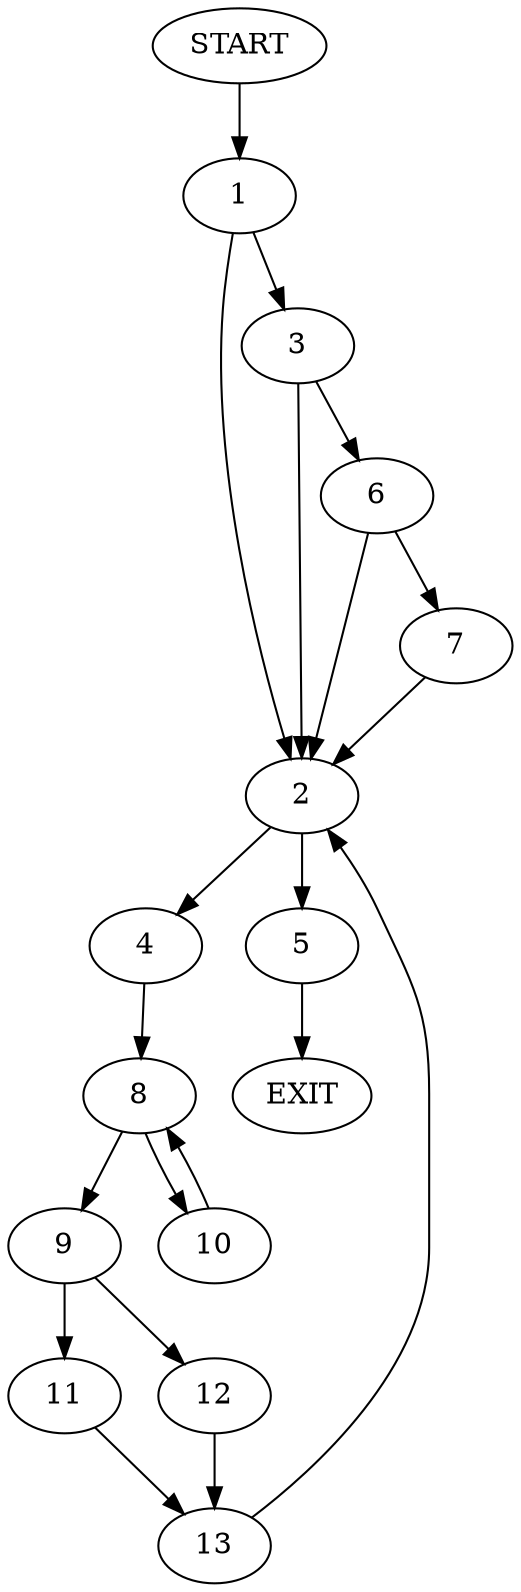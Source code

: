 digraph {
0 [label="START"]
14 [label="EXIT"]
0 -> 1
1 -> 2
1 -> 3
2 -> 4
2 -> 5
3 -> 2
3 -> 6
6 -> 2
6 -> 7
7 -> 2
5 -> 14
4 -> 8
8 -> 9
8 -> 10
10 -> 8
9 -> 11
9 -> 12
11 -> 13
12 -> 13
13 -> 2
}
